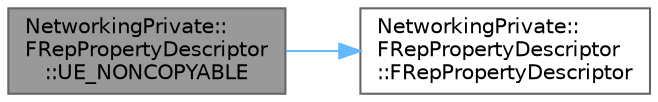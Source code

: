 digraph "NetworkingPrivate::FRepPropertyDescriptor::UE_NONCOPYABLE"
{
 // INTERACTIVE_SVG=YES
 // LATEX_PDF_SIZE
  bgcolor="transparent";
  edge [fontname=Helvetica,fontsize=10,labelfontname=Helvetica,labelfontsize=10];
  node [fontname=Helvetica,fontsize=10,shape=box,height=0.2,width=0.4];
  rankdir="LR";
  Node1 [id="Node000001",label="NetworkingPrivate::\lFRepPropertyDescriptor\l::UE_NONCOPYABLE",height=0.2,width=0.4,color="gray40", fillcolor="grey60", style="filled", fontcolor="black",tooltip=" "];
  Node1 -> Node2 [id="edge1_Node000001_Node000002",color="steelblue1",style="solid",tooltip=" "];
  Node2 [id="Node000002",label="NetworkingPrivate::\lFRepPropertyDescriptor\l::FRepPropertyDescriptor",height=0.2,width=0.4,color="grey40", fillcolor="white", style="filled",URL="$d2/d32/structNetworkingPrivate_1_1FRepPropertyDescriptor.html#af9fd97ba6036598f7c853cf8b45fcd20",tooltip=" "];
}

